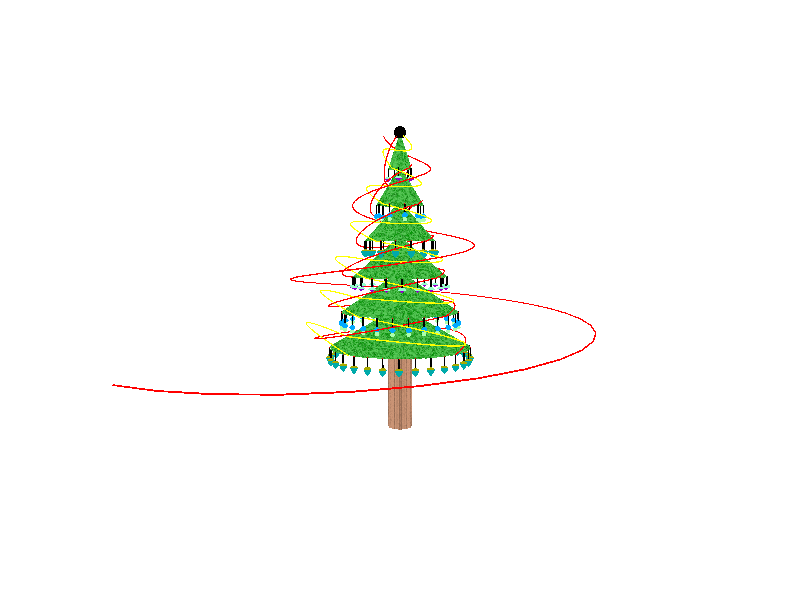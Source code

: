 #include "shapes.inc"
#include "colors.inc"
#include "textures.inc"


#declare sca=50;  									// scalaire pour la taille

global_settings { max_trace_level 20 }

camera {
    location <0.2*sca,1*sca,14.5> 					// location of camera
    look_at <0,0,10>								// ou la camera va se fixer 
    sky <0,0,1> 									// pour avoir le Z en haut
    right <-image_width/image_height,0,0>	 	    // pour un repere direct
    rotate<0,0, -360*(clock+0.10)>
}

light_source { <0.4*sca,1*sca,14.5> White }		    // light source
light_source { <-0.4*sca,1*sca,14.5> White }       	// light source          

background {White}								  	  // fond d'ecran blanc

#declare hauteur=6;
#declare rayon=6; 
#declare ecartHauteur=hauteur/2;
#declare nombreDeCone=6; 
#declare i=0;
#declare Pi=3.1415;
#declare rayonDeBoule=0.05;
#declare nombreDeBoule=30;
#declare nombreDeCylindre=nombreDeBoule;
#declare rot=2*Pi/nombreDeBoule/2;
#declare rFicelle = 0.06; 

//ne pas multiplier 
#macro Bspline4(step,P0,P1,P2,P3,P4,eq)
	 #local eq=(pow(1-step,4)*P0+4*step*pow(1-step,3)*P1+4*pow(step,2)*pow(1-step,2)*P2+4*pow(step,3)*(1-step)*P3+pow(step,4)*P4);
#end

#macro Bspline2(step,P0,P1,P2, eq)
	 #local eq=(pow((1-step),2)*P0+2*(1-step)*step*P1+step*step*P2);
#end

//Creation des lathes
#macro createLathe(nbPoints, P0, P1, P2, P3, colorr, tX, tY, tZ)
lathe{
  bezier_spline
  nbPoints,
  P0, P1, P2, P3
  pigment {color colorr}
  rotate <90, 0, 0> // <x°, y°, z°>
  scale <0.1, 0.1, 0.1> // <x, y, z>
  translate <tX, tY, tZ> // <x, y, z>
}
#end

//Creation de la guirlande
#macro guirlande(P0,P1,P2,P3,P4,nb,dimCyl,color1)
    #local M=<0,0,0>;
    #declare tabP=array[nb+1];
    #for(i,0,nb)
        #declare t0=i/nb;
        #declare M=<0,0,0>;
        Bspline4(t0,P0,P1,P2,P3,P4,M)
        #declare tabP[i]=M;
    #end
    #for(i,0,nb-1)

        cylinder{
            tabP[i] 
            tabP[i+1] 
            dimCyl
            pigment {color color1}
        }
    #end
#end


//Creation de la guirlande Electrique
#macro guirlandeElectrique(P0,P1,P2,nb,dimCyl,color1)
    #local M=<0,0,0>;
    #declare tabP=array[nb+1];
    #for(i,0,nb)
        #declare t0=i/nb;
        #declare M=<0,0,0>;
        Bspline2(t0,P0,P1,P2,M)
        #declare tabP[i]=M;
    #end
    #for(i,0,nb-1)

        cylinder{
            tabP[i] 
            tabP[i+1] 
            dimCyl
            pigment {color color1}
        }
    #end
#end

#macro spirale(height,rCyl,nbTours,nb)
    #declare tabP=array[nb+1];
    #for(i,1,nb)
		#declare paramZ=(i/nb) * nombreDeCone*ecartHauteur+hauteur ;
		#if(i = 0)
			#declare coeff= (height-paramZ) * rCyl;
		#else
			#declare coeff=(height-paramZ)/paramZ * rCyl;
		#end
		#declare paramX=coeff*cos(nbTours*paramZ);
		#declare paramY=coeff*sin(nbTours*paramZ);
        #declare tabP[i]=<paramX,paramY,paramZ>;
    #end
    #for(i,1,nb-2)
        cylinder{
            tabP[i] 
            tabP[i+1] 
            dimCyl
            pigment {Red}
        }
    #end
#end



#declare sapin=object{									// creation du sapin
	union{         
				  cylinder{											// creation du cylindre qui est la base du tronc
				            <0,0,-1>									// position du cylindre
				            <0,0,hauteur>								// mesure du cylindre
				            1											// rayon du cylindre
				            texture {DMFDarkOak scale 0.1}			// texture que le cylindre va prendre
			        	}
       #while(i< nombreDeCone)
       	      union {
				#declare P0 = <0,  rayon*(1-(i+1)/nombreDeCone),   hauteur+(1+i)* ecartHauteur>; //Point du dessus
                    	#declare P1 = <     3*rayon*(1-i/nombreDeCone), 0, hauteur+(i+1/4)*ecartHauteur>;
                    	#declare P2 = <0,    -5*rayon*(1-i/nombreDeCone),   hauteur+(i+1/2)*ecartHauteur >;
                    	#declare P3 = <-3*rayon*(1-i/nombreDeCone),0, hauteur+(i+3/4)* ecartHauteur >;
                    	#declare P4 = <0,    rayon*(1-i/nombreDeCone), hauteur+ i* ecartHauteur>; 
	       		#declare nb=100;
	       		#declare dimCyl=0.05;

				guirlande(P0,P1,P2,P3,P4,nb,dimCyl,Red)



	       	}
			   union {
				   #declare P0 = <rayon*(1-(i+1)/nombreDeCone), 0 ,   hauteur+(1+i)* ecartHauteur>; //Point du dessus
                    	#declare P1 = <      0,3*rayon*(1-i/nombreDeCone), hauteur+(i+1/4)*ecartHauteur>;
                    	#declare P2 = <    rayon*(1-i/nombreDeCone), 0,  hauteur+(i+1/2)*ecartHauteur >;
                    	#declare P3 = <0,-3*rayon*(1-i/nombreDeCone), hauteur+(i+3/4)* ecartHauteur >;
                    	#declare P4 = <    rayon*(1-i/nombreDeCone),0, hauteur+ i* ecartHauteur>; 
	       		#declare nb=100;
	       		#declare dimCyl=0.05;
				guirlandeElectrique(P0,P1,P2,nb,dimCyl,Yellow)
				guirlandeElectrique(P2,P3,P4,nb,dimCyl,Yellow)
			   }
			   	union {
					spirale(30,6,1,100)
			   	}
	       	
		       difference {
				   	union {
							cone{											//creation du cone
							<0,0,hauteur+ecartHauteur*i> 		// location of base point
							rayon*(1-i/nombreDeCone)			// base point radius
							<0,0,hauteur+ecartHauteur*(i+1)> 	// location of cap point
							1-(1+i)/nombreDeCone				// cap point radius 
					   }
					}
					#declare j=0;
					union {
						#while(j<nombreDeCylindre)				//nombre de cylindre a enlever
						cylinder{ 
							<	(rayon*(1-i/nombreDeCone))*cos (2*Pi*j/nombreDeCylindre),  //position du cylindre a enlever
								(rayon*(1-i/nombreDeCone))*sin(2*Pi*j/nombreDeCylindre),
								hauteur+i*ecartHauteur	>
						   	<	((1-(i+1)/nombreDeCone))*cos (2*Pi*j/nombreDeCylindre),      // mesure du cylindre a enlever
						            ((1-(i+1)/nombreDeCone))*sin(2*Pi*j/nombreDeCylindre),
			                         	hauteur+(i+1)*ecartHauteur	>
				                        ((1-(i)/nombreDeCone))/8					//rayon du cylindre a enlever
		                        }
		                        #declare j=j+1;
                  		#end  
					}
 					pigment{Jade}							// color of leaves

	       	}
			#declare j=0;
			union {
				#while(j<nombreDeBoule)						//ajout de nombreDeBoule Boule
		     		union {
					#declare rayonJ = 	 rayon*(1-i/nombreDeCone);	 
					#declare pointX=rayonJ*cos (2*Pi*j/nombreDeBoule+rot);
					#declare pointY=rayonJ*sin (2*Pi*j/nombreDeBoule+rot);
					#declare pointZ=hauteur+i*ecartHauteur ;
					
					 union {
						 sphere{										//creation des boules rouges
				     		 		<pointX, pointY, pointZ> 
					     		 	rayonDeBoule
				                  	pigment {Red} finish{diffuse 10}
		                  	}	
			                  cylinder {
			     		 		<pointX, pointY, pointZ> 
		 					<pointX, pointY, pointZ-0.7> 
							rFicelle
			                  	pigment {Black}
			                 	}
					 }
					 #declare latheX=	(rayon*(1-i/nombreDeCone))*cos (2*Pi*j/nombreDeBoule+rot);
					 #declare latheY=(rayon*(1-i/nombreDeCone))*sin(2*Pi*j/nombreDeBoule+rot);
					 #declare latheZ=hauteur+i*ecartHauteur-0.7-0.2;

					 
					 #if( mod(i,3)=0)
					 union {
					 	createLathe(4, <0, -5 >, <3, -2 >, <3, 0 > , <3, 0.5>, rgbt<0,0.4,0.4,0.3>, latheX, latheY, latheZ)
						createLathe(4, <3, 0.5>, <2, 2 >, <2, 1 >, <rFicelle*10, 2 >, rgbt<0.4,0.4,0,0.3>,  latheX, latheY, latheZ)
						 }
					 
					 #end
					 #if( mod(i,3)=1)
					  union {
					  	createLathe(4, <1, -5 >, <2, -4 >, <2, -3 > , <1, -2>, rgbt<0.4,1,0.4,0.3>,  latheX, latheY, latheZ)
						createLathe(4, <1, -2>, <3, -1 >, <3, 0 >, <rFicelle*10, 2 >, rgbt<0,0.4,1,0.3>,  latheX, latheY, latheZ)
						 }
					 
					 #end
					  #if( mod(i,3)=2)
					  union{
					  	createLathe(4,  <0, -2 >, <1, -1>, <2, 0 >, <3,0>, rgbt<0.3,0,0.6,0.3>,  latheX, latheY, latheZ)
						createLathe(4,  <3, 0 >, <3, 1>, <2, 2 >, <rFicelle*10, 2 >, rgb<0.3,1,0.6,0.3>,  latheX, latheY, latheZ)
					  }
					 #end

					}
	                  #declare j=j+1;
	               #end
			}
             #declare nombreDeBoule = nombreDeBoule-5;
             #declare nombreDeCylindre=nombreDeBoule;
             #declare rot=2*Pi/nombreDeBoule/2;
	       #declare i=i+1;
	       #end
	       union {
	       sphere{										//creation des boules rouges
			     	<	0, 0, hauteur+nombreDeCone*ecartHauteur >  //position de la boule au sommet
	     		 		0.5				
					pigment {Black}
	                  }

	       }
	} 
	
}
object{sapin}